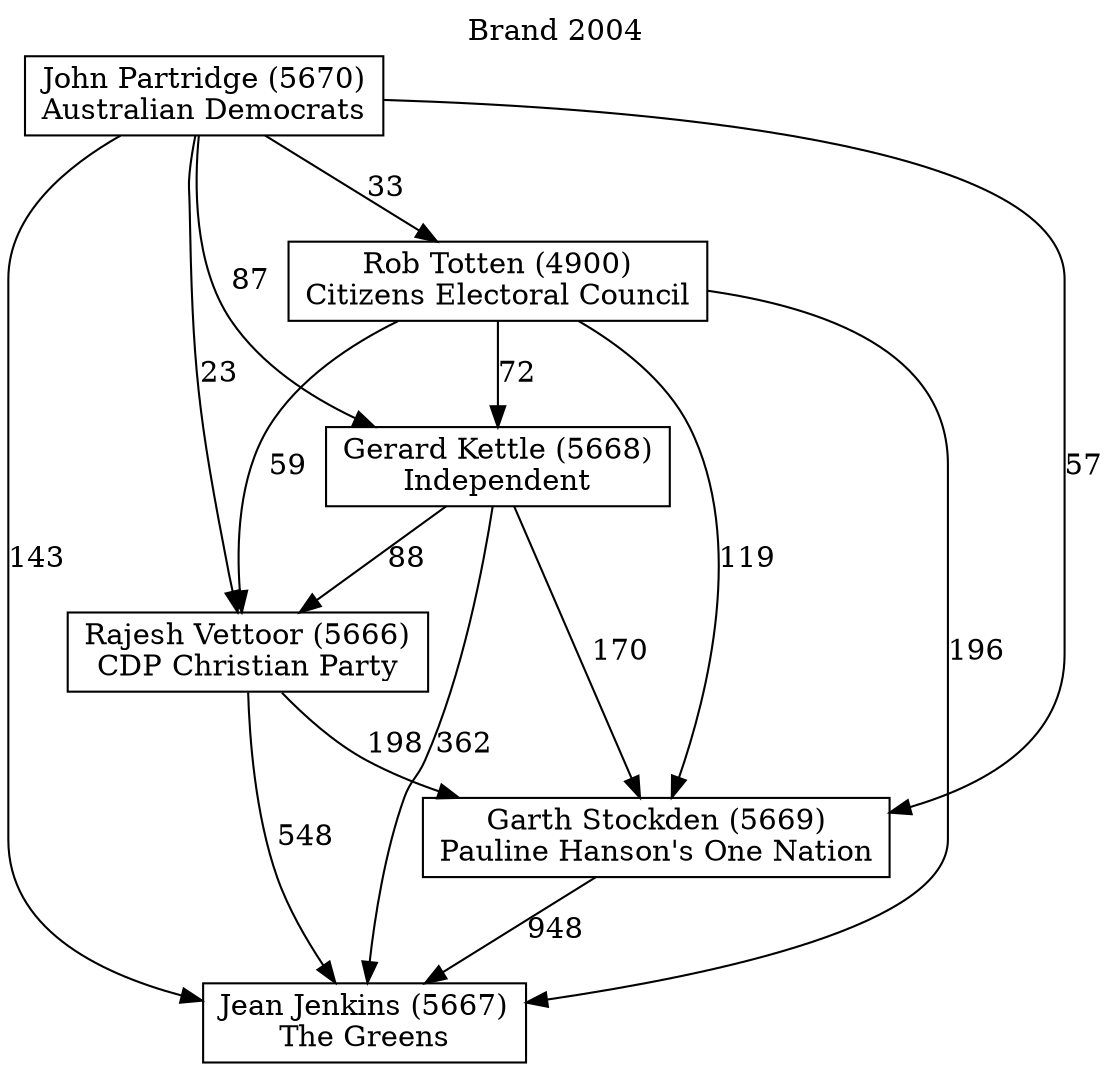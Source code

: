 // House preference flow
digraph "Jean Jenkins (5667)_Brand_2004" {
	graph [label="Brand 2004" labelloc=t mclimit=10]
	node [shape=box]
	"Jean Jenkins (5667)" [label="Jean Jenkins (5667)
The Greens"]
	"Garth Stockden (5669)" [label="Garth Stockden (5669)
Pauline Hanson's One Nation"]
	"Rajesh Vettoor (5666)" [label="Rajesh Vettoor (5666)
CDP Christian Party"]
	"Gerard Kettle (5668)" [label="Gerard Kettle (5668)
Independent"]
	"Rob Totten (4900)" [label="Rob Totten (4900)
Citizens Electoral Council"]
	"John Partridge (5670)" [label="John Partridge (5670)
Australian Democrats"]
	"Jean Jenkins (5667)" [label="Jean Jenkins (5667)
The Greens"]
	"Rajesh Vettoor (5666)" [label="Rajesh Vettoor (5666)
CDP Christian Party"]
	"Gerard Kettle (5668)" [label="Gerard Kettle (5668)
Independent"]
	"Rob Totten (4900)" [label="Rob Totten (4900)
Citizens Electoral Council"]
	"John Partridge (5670)" [label="John Partridge (5670)
Australian Democrats"]
	"Jean Jenkins (5667)" [label="Jean Jenkins (5667)
The Greens"]
	"Gerard Kettle (5668)" [label="Gerard Kettle (5668)
Independent"]
	"Rob Totten (4900)" [label="Rob Totten (4900)
Citizens Electoral Council"]
	"John Partridge (5670)" [label="John Partridge (5670)
Australian Democrats"]
	"Jean Jenkins (5667)" [label="Jean Jenkins (5667)
The Greens"]
	"Rob Totten (4900)" [label="Rob Totten (4900)
Citizens Electoral Council"]
	"John Partridge (5670)" [label="John Partridge (5670)
Australian Democrats"]
	"Jean Jenkins (5667)" [label="Jean Jenkins (5667)
The Greens"]
	"John Partridge (5670)" [label="John Partridge (5670)
Australian Democrats"]
	"John Partridge (5670)" [label="John Partridge (5670)
Australian Democrats"]
	"Rob Totten (4900)" [label="Rob Totten (4900)
Citizens Electoral Council"]
	"John Partridge (5670)" [label="John Partridge (5670)
Australian Democrats"]
	"John Partridge (5670)" [label="John Partridge (5670)
Australian Democrats"]
	"Gerard Kettle (5668)" [label="Gerard Kettle (5668)
Independent"]
	"Rob Totten (4900)" [label="Rob Totten (4900)
Citizens Electoral Council"]
	"John Partridge (5670)" [label="John Partridge (5670)
Australian Democrats"]
	"Gerard Kettle (5668)" [label="Gerard Kettle (5668)
Independent"]
	"John Partridge (5670)" [label="John Partridge (5670)
Australian Democrats"]
	"John Partridge (5670)" [label="John Partridge (5670)
Australian Democrats"]
	"Rob Totten (4900)" [label="Rob Totten (4900)
Citizens Electoral Council"]
	"John Partridge (5670)" [label="John Partridge (5670)
Australian Democrats"]
	"John Partridge (5670)" [label="John Partridge (5670)
Australian Democrats"]
	"Rajesh Vettoor (5666)" [label="Rajesh Vettoor (5666)
CDP Christian Party"]
	"Gerard Kettle (5668)" [label="Gerard Kettle (5668)
Independent"]
	"Rob Totten (4900)" [label="Rob Totten (4900)
Citizens Electoral Council"]
	"John Partridge (5670)" [label="John Partridge (5670)
Australian Democrats"]
	"Rajesh Vettoor (5666)" [label="Rajesh Vettoor (5666)
CDP Christian Party"]
	"Rob Totten (4900)" [label="Rob Totten (4900)
Citizens Electoral Council"]
	"John Partridge (5670)" [label="John Partridge (5670)
Australian Democrats"]
	"Rajesh Vettoor (5666)" [label="Rajesh Vettoor (5666)
CDP Christian Party"]
	"John Partridge (5670)" [label="John Partridge (5670)
Australian Democrats"]
	"John Partridge (5670)" [label="John Partridge (5670)
Australian Democrats"]
	"Rob Totten (4900)" [label="Rob Totten (4900)
Citizens Electoral Council"]
	"John Partridge (5670)" [label="John Partridge (5670)
Australian Democrats"]
	"John Partridge (5670)" [label="John Partridge (5670)
Australian Democrats"]
	"Gerard Kettle (5668)" [label="Gerard Kettle (5668)
Independent"]
	"Rob Totten (4900)" [label="Rob Totten (4900)
Citizens Electoral Council"]
	"John Partridge (5670)" [label="John Partridge (5670)
Australian Democrats"]
	"Gerard Kettle (5668)" [label="Gerard Kettle (5668)
Independent"]
	"John Partridge (5670)" [label="John Partridge (5670)
Australian Democrats"]
	"John Partridge (5670)" [label="John Partridge (5670)
Australian Democrats"]
	"Rob Totten (4900)" [label="Rob Totten (4900)
Citizens Electoral Council"]
	"John Partridge (5670)" [label="John Partridge (5670)
Australian Democrats"]
	"John Partridge (5670)" [label="John Partridge (5670)
Australian Democrats"]
	"Garth Stockden (5669)" [label="Garth Stockden (5669)
Pauline Hanson's One Nation"]
	"Rajesh Vettoor (5666)" [label="Rajesh Vettoor (5666)
CDP Christian Party"]
	"Gerard Kettle (5668)" [label="Gerard Kettle (5668)
Independent"]
	"Rob Totten (4900)" [label="Rob Totten (4900)
Citizens Electoral Council"]
	"John Partridge (5670)" [label="John Partridge (5670)
Australian Democrats"]
	"Garth Stockden (5669)" [label="Garth Stockden (5669)
Pauline Hanson's One Nation"]
	"Gerard Kettle (5668)" [label="Gerard Kettle (5668)
Independent"]
	"Rob Totten (4900)" [label="Rob Totten (4900)
Citizens Electoral Council"]
	"John Partridge (5670)" [label="John Partridge (5670)
Australian Democrats"]
	"Garth Stockden (5669)" [label="Garth Stockden (5669)
Pauline Hanson's One Nation"]
	"Rob Totten (4900)" [label="Rob Totten (4900)
Citizens Electoral Council"]
	"John Partridge (5670)" [label="John Partridge (5670)
Australian Democrats"]
	"Garth Stockden (5669)" [label="Garth Stockden (5669)
Pauline Hanson's One Nation"]
	"John Partridge (5670)" [label="John Partridge (5670)
Australian Democrats"]
	"John Partridge (5670)" [label="John Partridge (5670)
Australian Democrats"]
	"Rob Totten (4900)" [label="Rob Totten (4900)
Citizens Electoral Council"]
	"John Partridge (5670)" [label="John Partridge (5670)
Australian Democrats"]
	"John Partridge (5670)" [label="John Partridge (5670)
Australian Democrats"]
	"Gerard Kettle (5668)" [label="Gerard Kettle (5668)
Independent"]
	"Rob Totten (4900)" [label="Rob Totten (4900)
Citizens Electoral Council"]
	"John Partridge (5670)" [label="John Partridge (5670)
Australian Democrats"]
	"Gerard Kettle (5668)" [label="Gerard Kettle (5668)
Independent"]
	"John Partridge (5670)" [label="John Partridge (5670)
Australian Democrats"]
	"John Partridge (5670)" [label="John Partridge (5670)
Australian Democrats"]
	"Rob Totten (4900)" [label="Rob Totten (4900)
Citizens Electoral Council"]
	"John Partridge (5670)" [label="John Partridge (5670)
Australian Democrats"]
	"John Partridge (5670)" [label="John Partridge (5670)
Australian Democrats"]
	"Rajesh Vettoor (5666)" [label="Rajesh Vettoor (5666)
CDP Christian Party"]
	"Gerard Kettle (5668)" [label="Gerard Kettle (5668)
Independent"]
	"Rob Totten (4900)" [label="Rob Totten (4900)
Citizens Electoral Council"]
	"John Partridge (5670)" [label="John Partridge (5670)
Australian Democrats"]
	"Rajesh Vettoor (5666)" [label="Rajesh Vettoor (5666)
CDP Christian Party"]
	"Rob Totten (4900)" [label="Rob Totten (4900)
Citizens Electoral Council"]
	"John Partridge (5670)" [label="John Partridge (5670)
Australian Democrats"]
	"Rajesh Vettoor (5666)" [label="Rajesh Vettoor (5666)
CDP Christian Party"]
	"John Partridge (5670)" [label="John Partridge (5670)
Australian Democrats"]
	"John Partridge (5670)" [label="John Partridge (5670)
Australian Democrats"]
	"Rob Totten (4900)" [label="Rob Totten (4900)
Citizens Electoral Council"]
	"John Partridge (5670)" [label="John Partridge (5670)
Australian Democrats"]
	"John Partridge (5670)" [label="John Partridge (5670)
Australian Democrats"]
	"Gerard Kettle (5668)" [label="Gerard Kettle (5668)
Independent"]
	"Rob Totten (4900)" [label="Rob Totten (4900)
Citizens Electoral Council"]
	"John Partridge (5670)" [label="John Partridge (5670)
Australian Democrats"]
	"Gerard Kettle (5668)" [label="Gerard Kettle (5668)
Independent"]
	"John Partridge (5670)" [label="John Partridge (5670)
Australian Democrats"]
	"John Partridge (5670)" [label="John Partridge (5670)
Australian Democrats"]
	"Rob Totten (4900)" [label="Rob Totten (4900)
Citizens Electoral Council"]
	"John Partridge (5670)" [label="John Partridge (5670)
Australian Democrats"]
	"John Partridge (5670)" [label="John Partridge (5670)
Australian Democrats"]
	"Garth Stockden (5669)" -> "Jean Jenkins (5667)" [label=948]
	"Rajesh Vettoor (5666)" -> "Garth Stockden (5669)" [label=198]
	"Gerard Kettle (5668)" -> "Rajesh Vettoor (5666)" [label=88]
	"Rob Totten (4900)" -> "Gerard Kettle (5668)" [label=72]
	"John Partridge (5670)" -> "Rob Totten (4900)" [label=33]
	"Rajesh Vettoor (5666)" -> "Jean Jenkins (5667)" [label=548]
	"Gerard Kettle (5668)" -> "Jean Jenkins (5667)" [label=362]
	"Rob Totten (4900)" -> "Jean Jenkins (5667)" [label=196]
	"John Partridge (5670)" -> "Jean Jenkins (5667)" [label=143]
	"John Partridge (5670)" -> "Gerard Kettle (5668)" [label=87]
	"Rob Totten (4900)" -> "Rajesh Vettoor (5666)" [label=59]
	"John Partridge (5670)" -> "Rajesh Vettoor (5666)" [label=23]
	"Gerard Kettle (5668)" -> "Garth Stockden (5669)" [label=170]
	"Rob Totten (4900)" -> "Garth Stockden (5669)" [label=119]
	"John Partridge (5670)" -> "Garth Stockden (5669)" [label=57]
}
